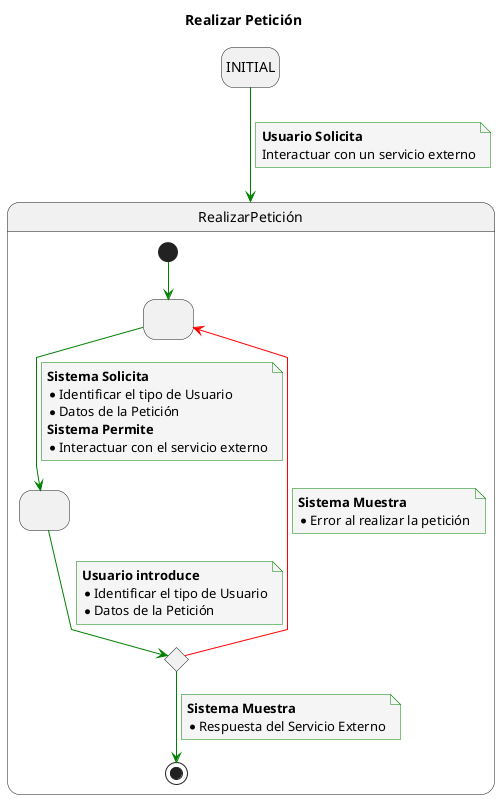 @startuml
skinparam {
    NoteBackgroundColor #whiteSmoke
    ArrowColor #green
    NoteBorderColor #green
    linetype polyline
}

hide empty description

title Realizar Petición

state startState as "INITIAL"

startState --> RealizarPetición
note on link
    <b>Usuario Solicita</b>
    Interactuar con un servicio externo
end note

state RealizarPetición {
state 2 as " "
state 3 as " "
state 4 <<choice>>

[*] -down-> 2

2 -down-> 3
note on link
<b>Sistema Solicita</b>
* Identificar el tipo de Usuario
* Datos de la Petición
<b>Sistema Permite</b>
* Interactuar con el servicio externo
end note

3 -down-> 4
note on link
<b>Usuario introduce</b>
* Identificar el tipo de Usuario
* Datos de la Petición
end note

4 -down-> [*]
note on link
<b>Sistema Muestra</b>
* Respuesta del Servicio Externo
end note

4 -[#red]-> 2
note on link
<b>Sistema Muestra</b>
* Error al realizar la petición
end note

}

@enduml